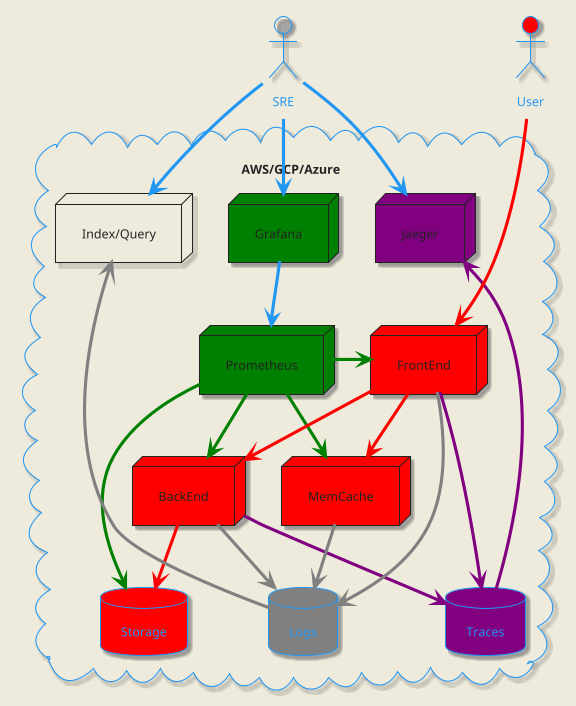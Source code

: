 @startuml System Architecture

!theme materia-outline
skinparam backgroundColor #EEEBDC

cloud "AWS/GCP/Azure" as CLOUD {
    node Grafana #green
    node Prometheus #green
    node Jaeger #purple
    node "Index/Query" as log_index
    Grafana --> Prometheus
    node FrontEnd #red
    Prometheus -[#green]> FrontEnd
    node MemCache #red
    FrontEnd -[#red]-> MemCache
    Prometheus -[#green]> MemCache
    node BackEnd #red
    FrontEnd -[#red]-> BackEnd
    Prometheus -[#green]> BackEnd
    database Storage #red
    Prometheus -[#green]> Storage
    BackEnd -[#red]-> Storage
    database Traces #purple
    BackEnd -[#purple]-> Traces
    FrontEnd -[#purple]--> Traces
    Jaeger <-[#purple]--- Traces
    database Logs #gray
    FrontEnd -[#gray]--> Logs
    BackEnd -[#gray]-> Logs
    MemCache -[#gray]-> Logs
    log_index <-[#gray]--- Logs
}
actor User #red
User -[#red]--> FrontEnd
actor SRE
SRE --> Grafana
SRE --> Jaeger
SRE --> log_index
@enduml